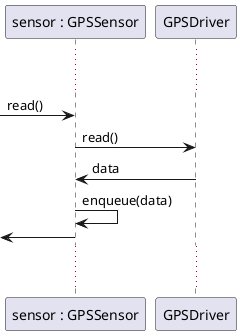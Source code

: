 @startuml

participant "sensor : GPSSensor"
participant GPSDriver

... ...

-> "sensor : GPSSensor" : read()

"sensor : GPSSensor"->GPSDriver : read()
"sensor : GPSSensor"<-GPSDriver : data

"sensor : GPSSensor"->"sensor : GPSSensor" : enqueue(data)

<- "sensor : GPSSensor"

... ...

@enduml